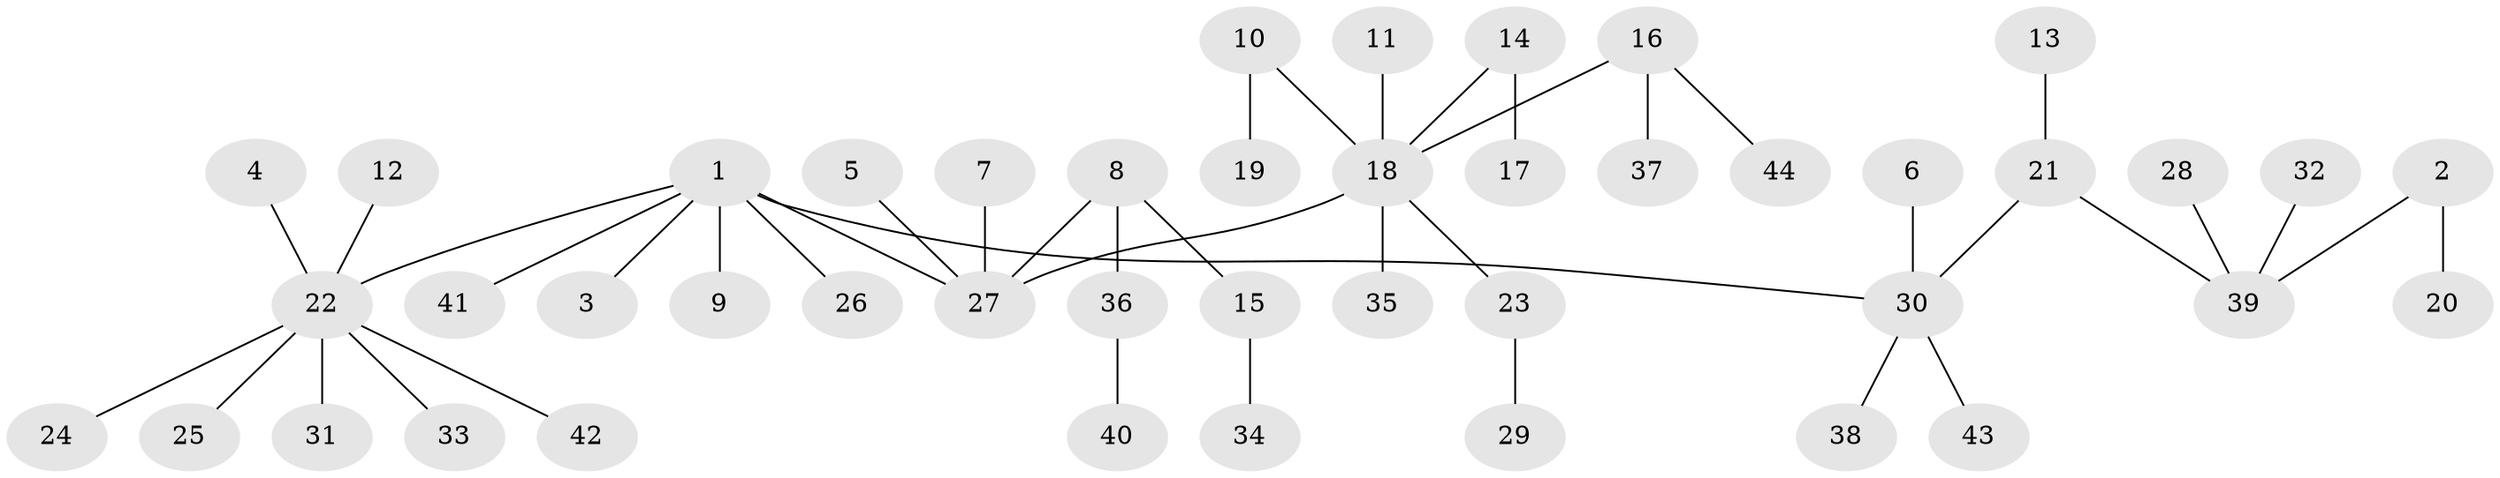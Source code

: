 // original degree distribution, {6: 0.011363636363636364, 4: 0.06818181818181818, 1: 0.5340909090909091, 7: 0.022727272727272728, 8: 0.011363636363636364, 2: 0.22727272727272727, 5: 0.011363636363636364, 3: 0.11363636363636363}
// Generated by graph-tools (version 1.1) at 2025/26/03/09/25 03:26:30]
// undirected, 44 vertices, 43 edges
graph export_dot {
graph [start="1"]
  node [color=gray90,style=filled];
  1;
  2;
  3;
  4;
  5;
  6;
  7;
  8;
  9;
  10;
  11;
  12;
  13;
  14;
  15;
  16;
  17;
  18;
  19;
  20;
  21;
  22;
  23;
  24;
  25;
  26;
  27;
  28;
  29;
  30;
  31;
  32;
  33;
  34;
  35;
  36;
  37;
  38;
  39;
  40;
  41;
  42;
  43;
  44;
  1 -- 3 [weight=1.0];
  1 -- 9 [weight=1.0];
  1 -- 22 [weight=1.0];
  1 -- 26 [weight=1.0];
  1 -- 27 [weight=1.0];
  1 -- 30 [weight=1.0];
  1 -- 41 [weight=1.0];
  2 -- 20 [weight=1.0];
  2 -- 39 [weight=1.0];
  4 -- 22 [weight=1.0];
  5 -- 27 [weight=1.0];
  6 -- 30 [weight=1.0];
  7 -- 27 [weight=1.0];
  8 -- 15 [weight=1.0];
  8 -- 27 [weight=1.0];
  8 -- 36 [weight=1.0];
  10 -- 18 [weight=1.0];
  10 -- 19 [weight=1.0];
  11 -- 18 [weight=1.0];
  12 -- 22 [weight=1.0];
  13 -- 21 [weight=1.0];
  14 -- 17 [weight=1.0];
  14 -- 18 [weight=1.0];
  15 -- 34 [weight=1.0];
  16 -- 18 [weight=1.0];
  16 -- 37 [weight=1.0];
  16 -- 44 [weight=1.0];
  18 -- 23 [weight=1.0];
  18 -- 27 [weight=1.0];
  18 -- 35 [weight=1.0];
  21 -- 30 [weight=1.0];
  21 -- 39 [weight=1.0];
  22 -- 24 [weight=1.0];
  22 -- 25 [weight=1.0];
  22 -- 31 [weight=1.0];
  22 -- 33 [weight=1.0];
  22 -- 42 [weight=1.0];
  23 -- 29 [weight=1.0];
  28 -- 39 [weight=1.0];
  30 -- 38 [weight=1.0];
  30 -- 43 [weight=1.0];
  32 -- 39 [weight=1.0];
  36 -- 40 [weight=1.0];
}
